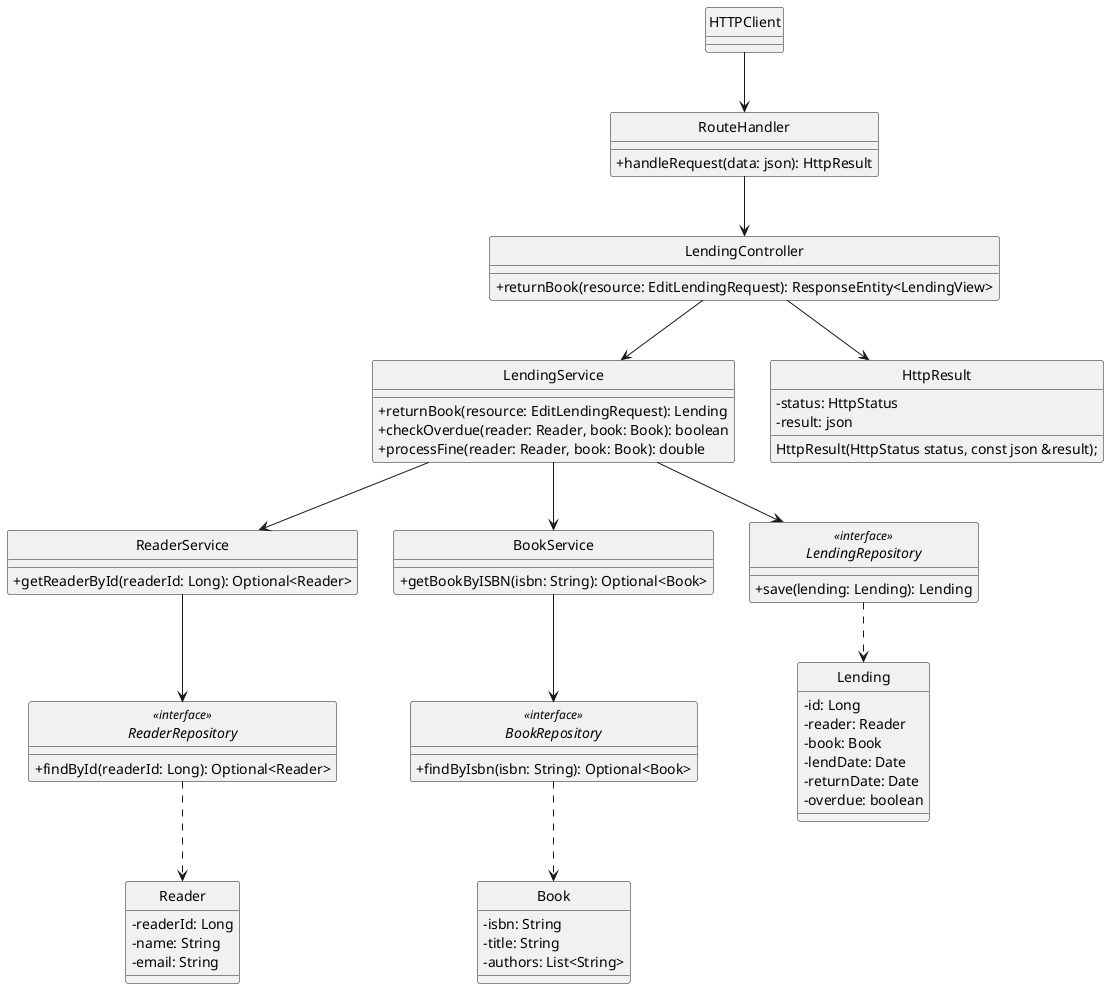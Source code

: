 @startuml
'https://plantuml.com/class-diagram

hide circle
skinparam classAttributeIconSize 0

class HTTPClient {
}

class RouteHandler {
    + handleRequest(data: json): HttpResult
}

class LendingController {
    + returnBook(resource: EditLendingRequest): ResponseEntity<LendingView>
}

class ReaderService {
    + getReaderById(readerId: Long): Optional<Reader>
}

class BookService {
    + getBookByISBN(isbn: String): Optional<Book>
}

class LendingService {
    + returnBook(resource: EditLendingRequest): Lending
    + checkOverdue(reader: Reader, book: Book): boolean
    + processFine(reader: Reader, book: Book): double
}

interface ReaderRepository <<interface>> {
    + findById(readerId: Long): Optional<Reader>
}

interface BookRepository <<interface>> {
    + findByIsbn(isbn: String): Optional<Book>
}

interface LendingRepository <<interface>> {
    + save(lending: Lending): Lending
}

class Reader {
    - readerId: Long
    - name: String
    - email: String
}

class Book {
    - isbn: String
    - title: String
    - authors: List<String>
}

class Lending {
    - id: Long
    - reader: Reader
    - book: Book
    - lendDate: Date
    - returnDate: Date
    - overdue: boolean
}

class HttpResult {
    -status: HttpStatus
    -result: json
    HttpResult(HttpStatus status, const json &result);
}

HTTPClient --> RouteHandler
RouteHandler --> LendingController
LendingController --> LendingService
LendingService --> BookService
LendingService --> ReaderService
ReaderService --> ReaderRepository
BookService --> BookRepository
LendingService --> LendingRepository
LendingRepository ..> Lending
ReaderRepository ..> Reader
BookRepository ..> Book
LendingController --> HttpResult

@enduml
